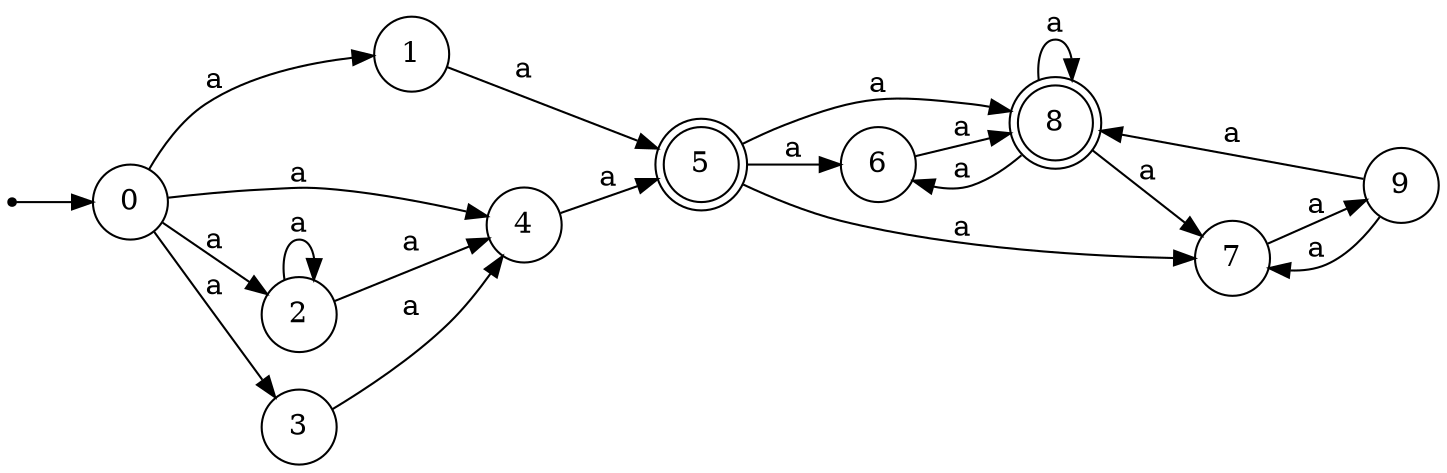 digraph finite_state_machine {
rankdir=LR;
size="20,20";
node [shape = point]; "dummy0"
node [shape = circle]; "0";
"dummy0" -> "0";
node [shape = circle]; "1";
node [shape = circle]; "2";
node [shape = circle]; "3";
node [shape = circle]; "4";
node [shape = doublecircle]; "5";node [shape = circle]; "6";
node [shape = circle]; "7";
node [shape = doublecircle]; "8";node [shape = circle]; "9";
"0" -> "1" [label = "a"];
 "0" -> "2" [label = "a"];
 "0" -> "3" [label = "a"];
 "0" -> "4" [label = "a"];
 "4" -> "5" [label = "a"];
 "5" -> "8" [label = "a"];
 "5" -> "6" [label = "a"];
 "5" -> "7" [label = "a"];
 "8" -> "8" [label = "a"];
 "8" -> "6" [label = "a"];
 "8" -> "7" [label = "a"];
 "7" -> "9" [label = "a"];
 "9" -> "8" [label = "a"];
 "9" -> "7" [label = "a"];
 "6" -> "8" [label = "a"];
 "3" -> "4" [label = "a"];
 "2" -> "2" [label = "a"];
 "2" -> "4" [label = "a"];
 "1" -> "5" [label = "a"];
 }
